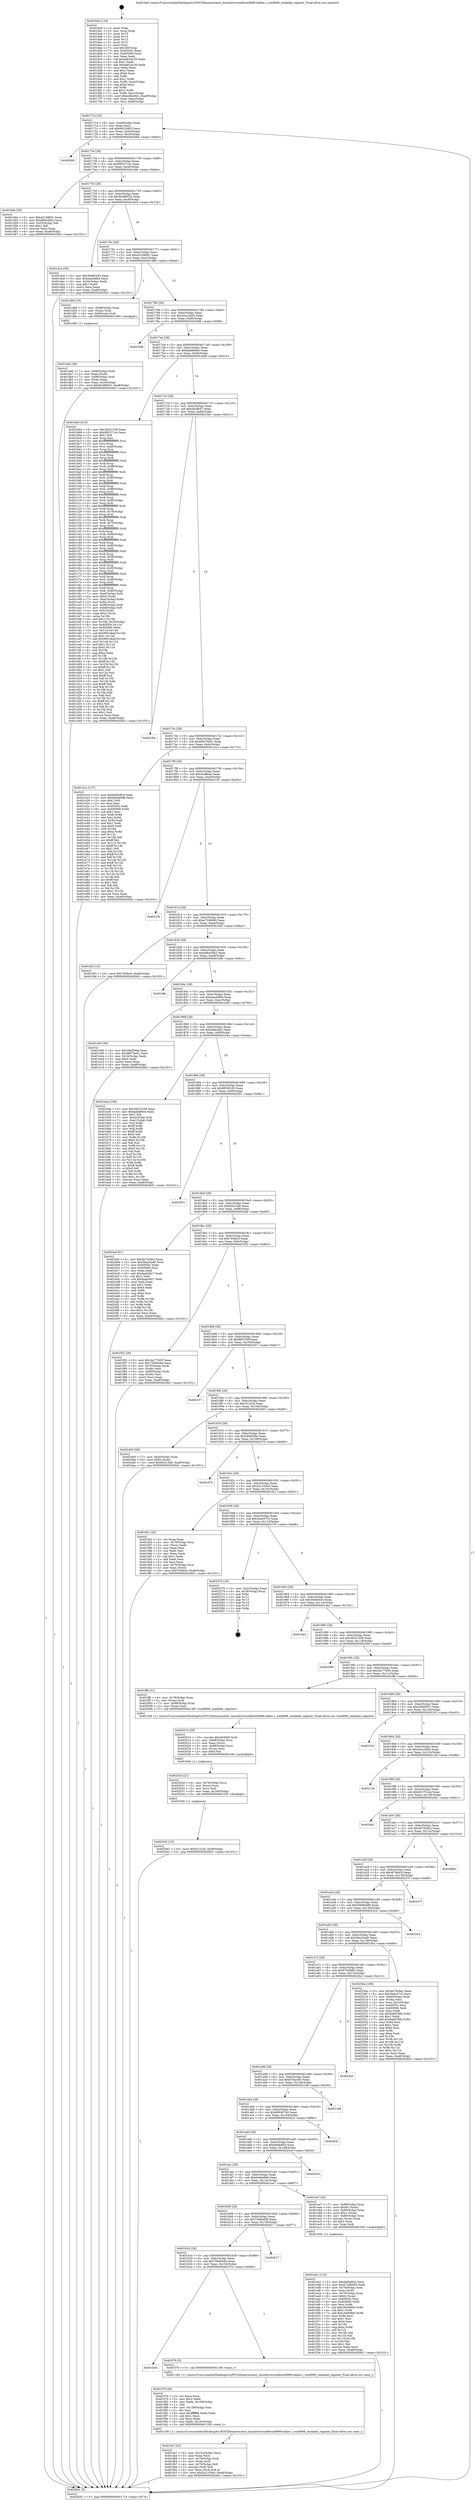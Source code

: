 digraph "0x4016a0" {
  label = "0x4016a0 (/mnt/c/Users/mathe/Desktop/tcc/POCII/binaries/extr_linuxdriversmfdwm8998-tables.c_wm8998_readable_register_Final-ollvm.out::main(0))"
  labelloc = "t"
  node[shape=record]

  Entry [label="",width=0.3,height=0.3,shape=circle,fillcolor=black,style=filled]
  "0x401714" [label="{
     0x401714 [32]\l
     | [instrs]\l
     &nbsp;&nbsp;0x401714 \<+6\>: mov -0xa8(%rbp),%eax\l
     &nbsp;&nbsp;0x40171a \<+2\>: mov %eax,%ecx\l
     &nbsp;&nbsp;0x40171c \<+6\>: sub $0x94516f02,%ecx\l
     &nbsp;&nbsp;0x401722 \<+6\>: mov %eax,-0xbc(%rbp)\l
     &nbsp;&nbsp;0x401728 \<+6\>: mov %ecx,-0xc0(%rbp)\l
     &nbsp;&nbsp;0x40172e \<+6\>: je 0000000000402666 \<main+0xfc6\>\l
  }"]
  "0x402666" [label="{
     0x402666\l
  }", style=dashed]
  "0x401734" [label="{
     0x401734 [28]\l
     | [instrs]\l
     &nbsp;&nbsp;0x401734 \<+5\>: jmp 0000000000401739 \<main+0x99\>\l
     &nbsp;&nbsp;0x401739 \<+6\>: mov -0xbc(%rbp),%eax\l
     &nbsp;&nbsp;0x40173f \<+5\>: sub $0x9953714c,%eax\l
     &nbsp;&nbsp;0x401744 \<+6\>: mov %eax,-0xc4(%rbp)\l
     &nbsp;&nbsp;0x40174a \<+6\>: je 0000000000401d4e \<main+0x6ae\>\l
  }"]
  Exit [label="",width=0.3,height=0.3,shape=circle,fillcolor=black,style=filled,peripheries=2]
  "0x401d4e" [label="{
     0x401d4e [30]\l
     | [instrs]\l
     &nbsp;&nbsp;0x401d4e \<+5\>: mov $0xa5149b91,%eax\l
     &nbsp;&nbsp;0x401d53 \<+5\>: mov $0xe8b43bb2,%ecx\l
     &nbsp;&nbsp;0x401d58 \<+3\>: mov -0x35(%rbp),%dl\l
     &nbsp;&nbsp;0x401d5b \<+3\>: test $0x1,%dl\l
     &nbsp;&nbsp;0x401d5e \<+3\>: cmovne %ecx,%eax\l
     &nbsp;&nbsp;0x401d61 \<+6\>: mov %eax,-0xa8(%rbp)\l
     &nbsp;&nbsp;0x401d67 \<+5\>: jmp 00000000004026d1 \<main+0x1031\>\l
  }"]
  "0x401750" [label="{
     0x401750 [28]\l
     | [instrs]\l
     &nbsp;&nbsp;0x401750 \<+5\>: jmp 0000000000401755 \<main+0xb5\>\l
     &nbsp;&nbsp;0x401755 \<+6\>: mov -0xbc(%rbp),%eax\l
     &nbsp;&nbsp;0x40175b \<+5\>: sub $0x9e388032,%eax\l
     &nbsp;&nbsp;0x401760 \<+6\>: mov %eax,-0xc8(%rbp)\l
     &nbsp;&nbsp;0x401766 \<+6\>: je 0000000000401dc4 \<main+0x724\>\l
  }"]
  "0x402042" [label="{
     0x402042 [15]\l
     | [instrs]\l
     &nbsp;&nbsp;0x402042 \<+10\>: movl $0xcf122cb,-0xa8(%rbp)\l
     &nbsp;&nbsp;0x40204c \<+5\>: jmp 00000000004026d1 \<main+0x1031\>\l
  }"]
  "0x401dc4" [label="{
     0x401dc4 [30]\l
     | [instrs]\l
     &nbsp;&nbsp;0x401dc4 \<+5\>: mov $0x30e60445,%eax\l
     &nbsp;&nbsp;0x401dc9 \<+5\>: mov $0xeaacb8b4,%ecx\l
     &nbsp;&nbsp;0x401dce \<+3\>: mov -0x34(%rbp),%edx\l
     &nbsp;&nbsp;0x401dd1 \<+3\>: cmp $0x1,%edx\l
     &nbsp;&nbsp;0x401dd4 \<+3\>: cmovl %ecx,%eax\l
     &nbsp;&nbsp;0x401dd7 \<+6\>: mov %eax,-0xa8(%rbp)\l
     &nbsp;&nbsp;0x401ddd \<+5\>: jmp 00000000004026d1 \<main+0x1031\>\l
  }"]
  "0x40176c" [label="{
     0x40176c [28]\l
     | [instrs]\l
     &nbsp;&nbsp;0x40176c \<+5\>: jmp 0000000000401771 \<main+0xd1\>\l
     &nbsp;&nbsp;0x401771 \<+6\>: mov -0xbc(%rbp),%eax\l
     &nbsp;&nbsp;0x401777 \<+5\>: sub $0xa5149b91,%eax\l
     &nbsp;&nbsp;0x40177c \<+6\>: mov %eax,-0xcc(%rbp)\l
     &nbsp;&nbsp;0x401782 \<+6\>: je 0000000000401d8d \<main+0x6ed\>\l
  }"]
  "0x40202d" [label="{
     0x40202d [21]\l
     | [instrs]\l
     &nbsp;&nbsp;0x40202d \<+4\>: mov -0x78(%rbp),%rcx\l
     &nbsp;&nbsp;0x402031 \<+3\>: mov (%rcx),%rcx\l
     &nbsp;&nbsp;0x402034 \<+3\>: mov %rcx,%rdi\l
     &nbsp;&nbsp;0x402037 \<+6\>: mov %eax,-0x160(%rbp)\l
     &nbsp;&nbsp;0x40203d \<+5\>: call 0000000000401030 \<free@plt\>\l
     | [calls]\l
     &nbsp;&nbsp;0x401030 \{1\} (unknown)\l
  }"]
  "0x401d8d" [label="{
     0x401d8d [19]\l
     | [instrs]\l
     &nbsp;&nbsp;0x401d8d \<+7\>: mov -0x98(%rbp),%rax\l
     &nbsp;&nbsp;0x401d94 \<+3\>: mov (%rax),%rax\l
     &nbsp;&nbsp;0x401d97 \<+4\>: mov 0x8(%rax),%rdi\l
     &nbsp;&nbsp;0x401d9b \<+5\>: call 0000000000401060 \<atoi@plt\>\l
     | [calls]\l
     &nbsp;&nbsp;0x401060 \{1\} (unknown)\l
  }"]
  "0x401788" [label="{
     0x401788 [28]\l
     | [instrs]\l
     &nbsp;&nbsp;0x401788 \<+5\>: jmp 000000000040178d \<main+0xed\>\l
     &nbsp;&nbsp;0x40178d \<+6\>: mov -0xbc(%rbp),%eax\l
     &nbsp;&nbsp;0x401793 \<+5\>: sub $0xa5a14a20,%eax\l
     &nbsp;&nbsp;0x401798 \<+6\>: mov %eax,-0xd0(%rbp)\l
     &nbsp;&nbsp;0x40179e \<+6\>: je 0000000000402098 \<main+0x9f8\>\l
  }"]
  "0x402010" [label="{
     0x402010 [29]\l
     | [instrs]\l
     &nbsp;&nbsp;0x402010 \<+10\>: movabs $0x4030d6,%rdi\l
     &nbsp;&nbsp;0x40201a \<+4\>: mov -0x68(%rbp),%rcx\l
     &nbsp;&nbsp;0x40201e \<+2\>: mov %eax,(%rcx)\l
     &nbsp;&nbsp;0x402020 \<+4\>: mov -0x68(%rbp),%rcx\l
     &nbsp;&nbsp;0x402024 \<+2\>: mov (%rcx),%esi\l
     &nbsp;&nbsp;0x402026 \<+2\>: mov $0x0,%al\l
     &nbsp;&nbsp;0x402028 \<+5\>: call 0000000000401040 \<printf@plt\>\l
     | [calls]\l
     &nbsp;&nbsp;0x401040 \{1\} (unknown)\l
  }"]
  "0x402098" [label="{
     0x402098\l
  }", style=dashed]
  "0x4017a4" [label="{
     0x4017a4 [28]\l
     | [instrs]\l
     &nbsp;&nbsp;0x4017a4 \<+5\>: jmp 00000000004017a9 \<main+0x109\>\l
     &nbsp;&nbsp;0x4017a9 \<+6\>: mov -0xbc(%rbp),%eax\l
     &nbsp;&nbsp;0x4017af \<+5\>: sub $0xba8d99c6,%eax\l
     &nbsp;&nbsp;0x4017b4 \<+6\>: mov %eax,-0xd4(%rbp)\l
     &nbsp;&nbsp;0x4017ba \<+6\>: je 0000000000401bb4 \<main+0x514\>\l
  }"]
  "0x401fa7" [label="{
     0x401fa7 [42]\l
     | [instrs]\l
     &nbsp;&nbsp;0x401fa7 \<+6\>: mov -0x15c(%rbp),%ecx\l
     &nbsp;&nbsp;0x401fad \<+3\>: imul %eax,%ecx\l
     &nbsp;&nbsp;0x401fb0 \<+4\>: mov -0x78(%rbp),%rdi\l
     &nbsp;&nbsp;0x401fb4 \<+3\>: mov (%rdi),%rdi\l
     &nbsp;&nbsp;0x401fb7 \<+4\>: mov -0x70(%rbp),%r8\l
     &nbsp;&nbsp;0x401fbb \<+3\>: movslq (%r8),%r8\l
     &nbsp;&nbsp;0x401fbe \<+4\>: mov %ecx,(%rdi,%r8,4)\l
     &nbsp;&nbsp;0x401fc2 \<+10\>: movl $0x2a1105e0,-0xa8(%rbp)\l
     &nbsp;&nbsp;0x401fcc \<+5\>: jmp 00000000004026d1 \<main+0x1031\>\l
  }"]
  "0x401bb4" [label="{
     0x401bb4 [410]\l
     | [instrs]\l
     &nbsp;&nbsp;0x401bb4 \<+5\>: mov $0x38c51538,%eax\l
     &nbsp;&nbsp;0x401bb9 \<+5\>: mov $0x9953714c,%ecx\l
     &nbsp;&nbsp;0x401bbe \<+2\>: mov $0x1,%dl\l
     &nbsp;&nbsp;0x401bc0 \<+3\>: mov %rsp,%rsi\l
     &nbsp;&nbsp;0x401bc3 \<+4\>: add $0xfffffffffffffff0,%rsi\l
     &nbsp;&nbsp;0x401bc7 \<+3\>: mov %rsi,%rsp\l
     &nbsp;&nbsp;0x401bca \<+7\>: mov %rsi,-0xa0(%rbp)\l
     &nbsp;&nbsp;0x401bd1 \<+3\>: mov %rsp,%rsi\l
     &nbsp;&nbsp;0x401bd4 \<+4\>: add $0xfffffffffffffff0,%rsi\l
     &nbsp;&nbsp;0x401bd8 \<+3\>: mov %rsi,%rsp\l
     &nbsp;&nbsp;0x401bdb \<+3\>: mov %rsp,%rdi\l
     &nbsp;&nbsp;0x401bde \<+4\>: add $0xfffffffffffffff0,%rdi\l
     &nbsp;&nbsp;0x401be2 \<+3\>: mov %rdi,%rsp\l
     &nbsp;&nbsp;0x401be5 \<+7\>: mov %rdi,-0x98(%rbp)\l
     &nbsp;&nbsp;0x401bec \<+3\>: mov %rsp,%rdi\l
     &nbsp;&nbsp;0x401bef \<+4\>: add $0xfffffffffffffff0,%rdi\l
     &nbsp;&nbsp;0x401bf3 \<+3\>: mov %rdi,%rsp\l
     &nbsp;&nbsp;0x401bf6 \<+7\>: mov %rdi,-0x90(%rbp)\l
     &nbsp;&nbsp;0x401bfd \<+3\>: mov %rsp,%rdi\l
     &nbsp;&nbsp;0x401c00 \<+4\>: add $0xfffffffffffffff0,%rdi\l
     &nbsp;&nbsp;0x401c04 \<+3\>: mov %rdi,%rsp\l
     &nbsp;&nbsp;0x401c07 \<+7\>: mov %rdi,-0x88(%rbp)\l
     &nbsp;&nbsp;0x401c0e \<+3\>: mov %rsp,%rdi\l
     &nbsp;&nbsp;0x401c11 \<+4\>: add $0xfffffffffffffff0,%rdi\l
     &nbsp;&nbsp;0x401c15 \<+3\>: mov %rdi,%rsp\l
     &nbsp;&nbsp;0x401c18 \<+4\>: mov %rdi,-0x80(%rbp)\l
     &nbsp;&nbsp;0x401c1c \<+3\>: mov %rsp,%rdi\l
     &nbsp;&nbsp;0x401c1f \<+4\>: add $0xfffffffffffffff0,%rdi\l
     &nbsp;&nbsp;0x401c23 \<+3\>: mov %rdi,%rsp\l
     &nbsp;&nbsp;0x401c26 \<+4\>: mov %rdi,-0x78(%rbp)\l
     &nbsp;&nbsp;0x401c2a \<+3\>: mov %rsp,%rdi\l
     &nbsp;&nbsp;0x401c2d \<+4\>: add $0xfffffffffffffff0,%rdi\l
     &nbsp;&nbsp;0x401c31 \<+3\>: mov %rdi,%rsp\l
     &nbsp;&nbsp;0x401c34 \<+4\>: mov %rdi,-0x70(%rbp)\l
     &nbsp;&nbsp;0x401c38 \<+3\>: mov %rsp,%rdi\l
     &nbsp;&nbsp;0x401c3b \<+4\>: add $0xfffffffffffffff0,%rdi\l
     &nbsp;&nbsp;0x401c3f \<+3\>: mov %rdi,%rsp\l
     &nbsp;&nbsp;0x401c42 \<+4\>: mov %rdi,-0x68(%rbp)\l
     &nbsp;&nbsp;0x401c46 \<+3\>: mov %rsp,%rdi\l
     &nbsp;&nbsp;0x401c49 \<+4\>: add $0xfffffffffffffff0,%rdi\l
     &nbsp;&nbsp;0x401c4d \<+3\>: mov %rdi,%rsp\l
     &nbsp;&nbsp;0x401c50 \<+4\>: mov %rdi,-0x60(%rbp)\l
     &nbsp;&nbsp;0x401c54 \<+3\>: mov %rsp,%rdi\l
     &nbsp;&nbsp;0x401c57 \<+4\>: add $0xfffffffffffffff0,%rdi\l
     &nbsp;&nbsp;0x401c5b \<+3\>: mov %rdi,%rsp\l
     &nbsp;&nbsp;0x401c5e \<+4\>: mov %rdi,-0x58(%rbp)\l
     &nbsp;&nbsp;0x401c62 \<+3\>: mov %rsp,%rdi\l
     &nbsp;&nbsp;0x401c65 \<+4\>: add $0xfffffffffffffff0,%rdi\l
     &nbsp;&nbsp;0x401c69 \<+3\>: mov %rdi,%rsp\l
     &nbsp;&nbsp;0x401c6c \<+4\>: mov %rdi,-0x50(%rbp)\l
     &nbsp;&nbsp;0x401c70 \<+3\>: mov %rsp,%rdi\l
     &nbsp;&nbsp;0x401c73 \<+4\>: add $0xfffffffffffffff0,%rdi\l
     &nbsp;&nbsp;0x401c77 \<+3\>: mov %rdi,%rsp\l
     &nbsp;&nbsp;0x401c7a \<+4\>: mov %rdi,-0x48(%rbp)\l
     &nbsp;&nbsp;0x401c7e \<+3\>: mov %rsp,%rdi\l
     &nbsp;&nbsp;0x401c81 \<+4\>: add $0xfffffffffffffff0,%rdi\l
     &nbsp;&nbsp;0x401c85 \<+3\>: mov %rdi,%rsp\l
     &nbsp;&nbsp;0x401c88 \<+4\>: mov %rdi,-0x40(%rbp)\l
     &nbsp;&nbsp;0x401c8c \<+7\>: mov -0xa0(%rbp),%rdi\l
     &nbsp;&nbsp;0x401c93 \<+6\>: movl $0x0,(%rdi)\l
     &nbsp;&nbsp;0x401c99 \<+7\>: mov -0xac(%rbp),%r8d\l
     &nbsp;&nbsp;0x401ca0 \<+3\>: mov %r8d,(%rsi)\l
     &nbsp;&nbsp;0x401ca3 \<+7\>: mov -0x98(%rbp),%rdi\l
     &nbsp;&nbsp;0x401caa \<+7\>: mov -0xb8(%rbp),%r9\l
     &nbsp;&nbsp;0x401cb1 \<+3\>: mov %r9,(%rdi)\l
     &nbsp;&nbsp;0x401cb4 \<+3\>: cmpl $0x2,(%rsi)\l
     &nbsp;&nbsp;0x401cb7 \<+4\>: setne %r10b\l
     &nbsp;&nbsp;0x401cbb \<+4\>: and $0x1,%r10b\l
     &nbsp;&nbsp;0x401cbf \<+4\>: mov %r10b,-0x35(%rbp)\l
     &nbsp;&nbsp;0x401cc3 \<+8\>: mov 0x40505c,%r11d\l
     &nbsp;&nbsp;0x401ccb \<+7\>: mov 0x405060,%ebx\l
     &nbsp;&nbsp;0x401cd2 \<+3\>: mov %r11d,%r14d\l
     &nbsp;&nbsp;0x401cd5 \<+7\>: sub $0x995cdbaf,%r14d\l
     &nbsp;&nbsp;0x401cdc \<+4\>: sub $0x1,%r14d\l
     &nbsp;&nbsp;0x401ce0 \<+7\>: add $0x995cdbaf,%r14d\l
     &nbsp;&nbsp;0x401ce7 \<+4\>: imul %r14d,%r11d\l
     &nbsp;&nbsp;0x401ceb \<+4\>: and $0x1,%r11d\l
     &nbsp;&nbsp;0x401cef \<+4\>: cmp $0x0,%r11d\l
     &nbsp;&nbsp;0x401cf3 \<+4\>: sete %r10b\l
     &nbsp;&nbsp;0x401cf7 \<+3\>: cmp $0xa,%ebx\l
     &nbsp;&nbsp;0x401cfa \<+4\>: setl %r15b\l
     &nbsp;&nbsp;0x401cfe \<+3\>: mov %r10b,%r12b\l
     &nbsp;&nbsp;0x401d01 \<+4\>: xor $0xff,%r12b\l
     &nbsp;&nbsp;0x401d05 \<+3\>: mov %r15b,%r13b\l
     &nbsp;&nbsp;0x401d08 \<+4\>: xor $0xff,%r13b\l
     &nbsp;&nbsp;0x401d0c \<+3\>: xor $0x1,%dl\l
     &nbsp;&nbsp;0x401d0f \<+3\>: mov %r12b,%sil\l
     &nbsp;&nbsp;0x401d12 \<+4\>: and $0xff,%sil\l
     &nbsp;&nbsp;0x401d16 \<+3\>: and %dl,%r10b\l
     &nbsp;&nbsp;0x401d19 \<+3\>: mov %r13b,%dil\l
     &nbsp;&nbsp;0x401d1c \<+4\>: and $0xff,%dil\l
     &nbsp;&nbsp;0x401d20 \<+3\>: and %dl,%r15b\l
     &nbsp;&nbsp;0x401d23 \<+3\>: or %r10b,%sil\l
     &nbsp;&nbsp;0x401d26 \<+3\>: or %r15b,%dil\l
     &nbsp;&nbsp;0x401d29 \<+3\>: xor %dil,%sil\l
     &nbsp;&nbsp;0x401d2c \<+3\>: or %r13b,%r12b\l
     &nbsp;&nbsp;0x401d2f \<+4\>: xor $0xff,%r12b\l
     &nbsp;&nbsp;0x401d33 \<+3\>: or $0x1,%dl\l
     &nbsp;&nbsp;0x401d36 \<+3\>: and %dl,%r12b\l
     &nbsp;&nbsp;0x401d39 \<+3\>: or %r12b,%sil\l
     &nbsp;&nbsp;0x401d3c \<+4\>: test $0x1,%sil\l
     &nbsp;&nbsp;0x401d40 \<+3\>: cmovne %ecx,%eax\l
     &nbsp;&nbsp;0x401d43 \<+6\>: mov %eax,-0xa8(%rbp)\l
     &nbsp;&nbsp;0x401d49 \<+5\>: jmp 00000000004026d1 \<main+0x1031\>\l
  }"]
  "0x4017c0" [label="{
     0x4017c0 [28]\l
     | [instrs]\l
     &nbsp;&nbsp;0x4017c0 \<+5\>: jmp 00000000004017c5 \<main+0x125\>\l
     &nbsp;&nbsp;0x4017c5 \<+6\>: mov -0xbc(%rbp),%eax\l
     &nbsp;&nbsp;0x4017cb \<+5\>: sub $0xcfa3fb47,%eax\l
     &nbsp;&nbsp;0x4017d0 \<+6\>: mov %eax,-0xd8(%rbp)\l
     &nbsp;&nbsp;0x4017d6 \<+6\>: je 00000000004023bc \<main+0xd1c\>\l
  }"]
  "0x401f7b" [label="{
     0x401f7b [44]\l
     | [instrs]\l
     &nbsp;&nbsp;0x401f7b \<+2\>: xor %ecx,%ecx\l
     &nbsp;&nbsp;0x401f7d \<+5\>: mov $0x2,%edx\l
     &nbsp;&nbsp;0x401f82 \<+6\>: mov %edx,-0x158(%rbp)\l
     &nbsp;&nbsp;0x401f88 \<+1\>: cltd\l
     &nbsp;&nbsp;0x401f89 \<+6\>: mov -0x158(%rbp),%esi\l
     &nbsp;&nbsp;0x401f8f \<+2\>: idiv %esi\l
     &nbsp;&nbsp;0x401f91 \<+6\>: imul $0xfffffffe,%edx,%edx\l
     &nbsp;&nbsp;0x401f97 \<+3\>: sub $0x1,%ecx\l
     &nbsp;&nbsp;0x401f9a \<+2\>: sub %ecx,%edx\l
     &nbsp;&nbsp;0x401f9c \<+6\>: mov %edx,-0x15c(%rbp)\l
     &nbsp;&nbsp;0x401fa2 \<+5\>: call 0000000000401160 \<next_i\>\l
     | [calls]\l
     &nbsp;&nbsp;0x401160 \{1\} (/mnt/c/Users/mathe/Desktop/tcc/POCII/binaries/extr_linuxdriversmfdwm8998-tables.c_wm8998_readable_register_Final-ollvm.out::next_i)\l
  }"]
  "0x4023bc" [label="{
     0x4023bc\l
  }", style=dashed]
  "0x4017dc" [label="{
     0x4017dc [28]\l
     | [instrs]\l
     &nbsp;&nbsp;0x4017dc \<+5\>: jmp 00000000004017e1 \<main+0x141\>\l
     &nbsp;&nbsp;0x4017e1 \<+6\>: mov -0xbc(%rbp),%eax\l
     &nbsp;&nbsp;0x4017e7 \<+5\>: sub $0xd857be01,%eax\l
     &nbsp;&nbsp;0x4017ec \<+6\>: mov %eax,-0xdc(%rbp)\l
     &nbsp;&nbsp;0x4017f2 \<+6\>: je 0000000000401e1e \<main+0x77e\>\l
  }"]
  "0x401b40" [label="{
     0x401b40\l
  }", style=dashed]
  "0x401e1e" [label="{
     0x401e1e [137]\l
     | [instrs]\l
     &nbsp;&nbsp;0x401e1e \<+5\>: mov $0x6a0bdfcd,%eax\l
     &nbsp;&nbsp;0x401e23 \<+5\>: mov $0x6e4be9db,%ecx\l
     &nbsp;&nbsp;0x401e28 \<+2\>: mov $0x1,%dl\l
     &nbsp;&nbsp;0x401e2a \<+2\>: xor %esi,%esi\l
     &nbsp;&nbsp;0x401e2c \<+7\>: mov 0x40505c,%edi\l
     &nbsp;&nbsp;0x401e33 \<+8\>: mov 0x405060,%r8d\l
     &nbsp;&nbsp;0x401e3b \<+3\>: sub $0x1,%esi\l
     &nbsp;&nbsp;0x401e3e \<+3\>: mov %edi,%r9d\l
     &nbsp;&nbsp;0x401e41 \<+3\>: add %esi,%r9d\l
     &nbsp;&nbsp;0x401e44 \<+4\>: imul %r9d,%edi\l
     &nbsp;&nbsp;0x401e48 \<+3\>: and $0x1,%edi\l
     &nbsp;&nbsp;0x401e4b \<+3\>: cmp $0x0,%edi\l
     &nbsp;&nbsp;0x401e4e \<+4\>: sete %r10b\l
     &nbsp;&nbsp;0x401e52 \<+4\>: cmp $0xa,%r8d\l
     &nbsp;&nbsp;0x401e56 \<+4\>: setl %r11b\l
     &nbsp;&nbsp;0x401e5a \<+3\>: mov %r10b,%bl\l
     &nbsp;&nbsp;0x401e5d \<+3\>: xor $0xff,%bl\l
     &nbsp;&nbsp;0x401e60 \<+3\>: mov %r11b,%r14b\l
     &nbsp;&nbsp;0x401e63 \<+4\>: xor $0xff,%r14b\l
     &nbsp;&nbsp;0x401e67 \<+3\>: xor $0x1,%dl\l
     &nbsp;&nbsp;0x401e6a \<+3\>: mov %bl,%r15b\l
     &nbsp;&nbsp;0x401e6d \<+4\>: and $0xff,%r15b\l
     &nbsp;&nbsp;0x401e71 \<+3\>: and %dl,%r10b\l
     &nbsp;&nbsp;0x401e74 \<+3\>: mov %r14b,%r12b\l
     &nbsp;&nbsp;0x401e77 \<+4\>: and $0xff,%r12b\l
     &nbsp;&nbsp;0x401e7b \<+3\>: and %dl,%r11b\l
     &nbsp;&nbsp;0x401e7e \<+3\>: or %r10b,%r15b\l
     &nbsp;&nbsp;0x401e81 \<+3\>: or %r11b,%r12b\l
     &nbsp;&nbsp;0x401e84 \<+3\>: xor %r12b,%r15b\l
     &nbsp;&nbsp;0x401e87 \<+3\>: or %r14b,%bl\l
     &nbsp;&nbsp;0x401e8a \<+3\>: xor $0xff,%bl\l
     &nbsp;&nbsp;0x401e8d \<+3\>: or $0x1,%dl\l
     &nbsp;&nbsp;0x401e90 \<+2\>: and %dl,%bl\l
     &nbsp;&nbsp;0x401e92 \<+3\>: or %bl,%r15b\l
     &nbsp;&nbsp;0x401e95 \<+4\>: test $0x1,%r15b\l
     &nbsp;&nbsp;0x401e99 \<+3\>: cmovne %ecx,%eax\l
     &nbsp;&nbsp;0x401e9c \<+6\>: mov %eax,-0xa8(%rbp)\l
     &nbsp;&nbsp;0x401ea2 \<+5\>: jmp 00000000004026d1 \<main+0x1031\>\l
  }"]
  "0x4017f8" [label="{
     0x4017f8 [28]\l
     | [instrs]\l
     &nbsp;&nbsp;0x4017f8 \<+5\>: jmp 00000000004017fd \<main+0x15d\>\l
     &nbsp;&nbsp;0x4017fd \<+6\>: mov -0xbc(%rbp),%eax\l
     &nbsp;&nbsp;0x401803 \<+5\>: sub $0xde4ffaee,%eax\l
     &nbsp;&nbsp;0x401808 \<+6\>: mov %eax,-0xe0(%rbp)\l
     &nbsp;&nbsp;0x40180e \<+6\>: je 00000000004021f4 \<main+0xb54\>\l
  }"]
  "0x401f76" [label="{
     0x401f76 [5]\l
     | [instrs]\l
     &nbsp;&nbsp;0x401f76 \<+5\>: call 0000000000401160 \<next_i\>\l
     | [calls]\l
     &nbsp;&nbsp;0x401160 \{1\} (/mnt/c/Users/mathe/Desktop/tcc/POCII/binaries/extr_linuxdriversmfdwm8998-tables.c_wm8998_readable_register_Final-ollvm.out::next_i)\l
  }"]
  "0x4021f4" [label="{
     0x4021f4\l
  }", style=dashed]
  "0x401814" [label="{
     0x401814 [28]\l
     | [instrs]\l
     &nbsp;&nbsp;0x401814 \<+5\>: jmp 0000000000401819 \<main+0x179\>\l
     &nbsp;&nbsp;0x401819 \<+6\>: mov -0xbc(%rbp),%eax\l
     &nbsp;&nbsp;0x40181f \<+5\>: sub $0xe72db0d0,%eax\l
     &nbsp;&nbsp;0x401824 \<+6\>: mov %eax,-0xe4(%rbp)\l
     &nbsp;&nbsp;0x40182a \<+6\>: je 0000000000401f43 \<main+0x8a3\>\l
  }"]
  "0x401b24" [label="{
     0x401b24 [28]\l
     | [instrs]\l
     &nbsp;&nbsp;0x401b24 \<+5\>: jmp 0000000000401b29 \<main+0x489\>\l
     &nbsp;&nbsp;0x401b29 \<+6\>: mov -0xbc(%rbp),%eax\l
     &nbsp;&nbsp;0x401b2f \<+5\>: sub $0x756d5b9a,%eax\l
     &nbsp;&nbsp;0x401b34 \<+6\>: mov %eax,-0x154(%rbp)\l
     &nbsp;&nbsp;0x401b3a \<+6\>: je 0000000000401f76 \<main+0x8d6\>\l
  }"]
  "0x401f43" [label="{
     0x401f43 [15]\l
     | [instrs]\l
     &nbsp;&nbsp;0x401f43 \<+10\>: movl $0x765fec0,-0xa8(%rbp)\l
     &nbsp;&nbsp;0x401f4d \<+5\>: jmp 00000000004026d1 \<main+0x1031\>\l
  }"]
  "0x401830" [label="{
     0x401830 [28]\l
     | [instrs]\l
     &nbsp;&nbsp;0x401830 \<+5\>: jmp 0000000000401835 \<main+0x195\>\l
     &nbsp;&nbsp;0x401835 \<+6\>: mov -0xbc(%rbp),%eax\l
     &nbsp;&nbsp;0x40183b \<+5\>: sub $0xe8b43bb2,%eax\l
     &nbsp;&nbsp;0x401840 \<+6\>: mov %eax,-0xe8(%rbp)\l
     &nbsp;&nbsp;0x401846 \<+6\>: je 0000000000401d6c \<main+0x6cc\>\l
  }"]
  "0x402617" [label="{
     0x402617\l
  }", style=dashed]
  "0x401d6c" [label="{
     0x401d6c\l
  }", style=dashed]
  "0x40184c" [label="{
     0x40184c [28]\l
     | [instrs]\l
     &nbsp;&nbsp;0x40184c \<+5\>: jmp 0000000000401851 \<main+0x1b1\>\l
     &nbsp;&nbsp;0x401851 \<+6\>: mov -0xbc(%rbp),%eax\l
     &nbsp;&nbsp;0x401857 \<+5\>: sub $0xeaacb8b4,%eax\l
     &nbsp;&nbsp;0x40185c \<+6\>: mov %eax,-0xec(%rbp)\l
     &nbsp;&nbsp;0x401862 \<+6\>: je 0000000000401e00 \<main+0x760\>\l
  }"]
  "0x401ed1" [label="{
     0x401ed1 [114]\l
     | [instrs]\l
     &nbsp;&nbsp;0x401ed1 \<+5\>: mov $0x6a0bdfcd,%ecx\l
     &nbsp;&nbsp;0x401ed6 \<+5\>: mov $0xe72db0d0,%edx\l
     &nbsp;&nbsp;0x401edb \<+4\>: mov -0x78(%rbp),%rdi\l
     &nbsp;&nbsp;0x401edf \<+3\>: mov %rax,(%rdi)\l
     &nbsp;&nbsp;0x401ee2 \<+4\>: mov -0x70(%rbp),%rax\l
     &nbsp;&nbsp;0x401ee6 \<+6\>: movl $0x0,(%rax)\l
     &nbsp;&nbsp;0x401eec \<+7\>: mov 0x40505c,%esi\l
     &nbsp;&nbsp;0x401ef3 \<+8\>: mov 0x405060,%r8d\l
     &nbsp;&nbsp;0x401efb \<+3\>: mov %esi,%r9d\l
     &nbsp;&nbsp;0x401efe \<+7\>: sub $0xc5e008e0,%r9d\l
     &nbsp;&nbsp;0x401f05 \<+4\>: sub $0x1,%r9d\l
     &nbsp;&nbsp;0x401f09 \<+7\>: add $0xc5e008e0,%r9d\l
     &nbsp;&nbsp;0x401f10 \<+4\>: imul %r9d,%esi\l
     &nbsp;&nbsp;0x401f14 \<+3\>: and $0x1,%esi\l
     &nbsp;&nbsp;0x401f17 \<+3\>: cmp $0x0,%esi\l
     &nbsp;&nbsp;0x401f1a \<+4\>: sete %r10b\l
     &nbsp;&nbsp;0x401f1e \<+4\>: cmp $0xa,%r8d\l
     &nbsp;&nbsp;0x401f22 \<+4\>: setl %r11b\l
     &nbsp;&nbsp;0x401f26 \<+3\>: mov %r10b,%bl\l
     &nbsp;&nbsp;0x401f29 \<+3\>: and %r11b,%bl\l
     &nbsp;&nbsp;0x401f2c \<+3\>: xor %r11b,%r10b\l
     &nbsp;&nbsp;0x401f2f \<+3\>: or %r10b,%bl\l
     &nbsp;&nbsp;0x401f32 \<+3\>: test $0x1,%bl\l
     &nbsp;&nbsp;0x401f35 \<+3\>: cmovne %edx,%ecx\l
     &nbsp;&nbsp;0x401f38 \<+6\>: mov %ecx,-0xa8(%rbp)\l
     &nbsp;&nbsp;0x401f3e \<+5\>: jmp 00000000004026d1 \<main+0x1031\>\l
  }"]
  "0x401e00" [label="{
     0x401e00 [30]\l
     | [instrs]\l
     &nbsp;&nbsp;0x401e00 \<+5\>: mov $0x28ef29da,%eax\l
     &nbsp;&nbsp;0x401e05 \<+5\>: mov $0xd857be01,%ecx\l
     &nbsp;&nbsp;0x401e0a \<+3\>: mov -0x34(%rbp),%edx\l
     &nbsp;&nbsp;0x401e0d \<+3\>: cmp $0x0,%edx\l
     &nbsp;&nbsp;0x401e10 \<+3\>: cmove %ecx,%eax\l
     &nbsp;&nbsp;0x401e13 \<+6\>: mov %eax,-0xa8(%rbp)\l
     &nbsp;&nbsp;0x401e19 \<+5\>: jmp 00000000004026d1 \<main+0x1031\>\l
  }"]
  "0x401868" [label="{
     0x401868 [28]\l
     | [instrs]\l
     &nbsp;&nbsp;0x401868 \<+5\>: jmp 000000000040186d \<main+0x1cd\>\l
     &nbsp;&nbsp;0x40186d \<+6\>: mov -0xbc(%rbp),%eax\l
     &nbsp;&nbsp;0x401873 \<+5\>: sub $0xedfec9e2,%eax\l
     &nbsp;&nbsp;0x401878 \<+6\>: mov %eax,-0xf0(%rbp)\l
     &nbsp;&nbsp;0x40187e \<+6\>: je 0000000000401b4a \<main+0x4aa\>\l
  }"]
  "0x401b08" [label="{
     0x401b08 [28]\l
     | [instrs]\l
     &nbsp;&nbsp;0x401b08 \<+5\>: jmp 0000000000401b0d \<main+0x46d\>\l
     &nbsp;&nbsp;0x401b0d \<+6\>: mov -0xbc(%rbp),%eax\l
     &nbsp;&nbsp;0x401b13 \<+5\>: sub $0x73b6ed38,%eax\l
     &nbsp;&nbsp;0x401b18 \<+6\>: mov %eax,-0x150(%rbp)\l
     &nbsp;&nbsp;0x401b1e \<+6\>: je 0000000000402617 \<main+0xf77\>\l
  }"]
  "0x401b4a" [label="{
     0x401b4a [106]\l
     | [instrs]\l
     &nbsp;&nbsp;0x401b4a \<+5\>: mov $0x38c51538,%eax\l
     &nbsp;&nbsp;0x401b4f \<+5\>: mov $0xba8d99c6,%ecx\l
     &nbsp;&nbsp;0x401b54 \<+2\>: mov $0x1,%dl\l
     &nbsp;&nbsp;0x401b56 \<+7\>: mov -0xa2(%rbp),%sil\l
     &nbsp;&nbsp;0x401b5d \<+7\>: mov -0xa1(%rbp),%dil\l
     &nbsp;&nbsp;0x401b64 \<+3\>: mov %sil,%r8b\l
     &nbsp;&nbsp;0x401b67 \<+4\>: xor $0xff,%r8b\l
     &nbsp;&nbsp;0x401b6b \<+3\>: mov %dil,%r9b\l
     &nbsp;&nbsp;0x401b6e \<+4\>: xor $0xff,%r9b\l
     &nbsp;&nbsp;0x401b72 \<+3\>: xor $0x0,%dl\l
     &nbsp;&nbsp;0x401b75 \<+3\>: mov %r8b,%r10b\l
     &nbsp;&nbsp;0x401b78 \<+4\>: and $0x0,%r10b\l
     &nbsp;&nbsp;0x401b7c \<+3\>: and %dl,%sil\l
     &nbsp;&nbsp;0x401b7f \<+3\>: mov %r9b,%r11b\l
     &nbsp;&nbsp;0x401b82 \<+4\>: and $0x0,%r11b\l
     &nbsp;&nbsp;0x401b86 \<+3\>: and %dl,%dil\l
     &nbsp;&nbsp;0x401b89 \<+3\>: or %sil,%r10b\l
     &nbsp;&nbsp;0x401b8c \<+3\>: or %dil,%r11b\l
     &nbsp;&nbsp;0x401b8f \<+3\>: xor %r11b,%r10b\l
     &nbsp;&nbsp;0x401b92 \<+3\>: or %r9b,%r8b\l
     &nbsp;&nbsp;0x401b95 \<+4\>: xor $0xff,%r8b\l
     &nbsp;&nbsp;0x401b99 \<+3\>: or $0x0,%dl\l
     &nbsp;&nbsp;0x401b9c \<+3\>: and %dl,%r8b\l
     &nbsp;&nbsp;0x401b9f \<+3\>: or %r8b,%r10b\l
     &nbsp;&nbsp;0x401ba2 \<+4\>: test $0x1,%r10b\l
     &nbsp;&nbsp;0x401ba6 \<+3\>: cmovne %ecx,%eax\l
     &nbsp;&nbsp;0x401ba9 \<+6\>: mov %eax,-0xa8(%rbp)\l
     &nbsp;&nbsp;0x401baf \<+5\>: jmp 00000000004026d1 \<main+0x1031\>\l
  }"]
  "0x401884" [label="{
     0x401884 [28]\l
     | [instrs]\l
     &nbsp;&nbsp;0x401884 \<+5\>: jmp 0000000000401889 \<main+0x1e9\>\l
     &nbsp;&nbsp;0x401889 \<+6\>: mov -0xbc(%rbp),%eax\l
     &nbsp;&nbsp;0x40188f \<+5\>: sub $0xfd538182,%eax\l
     &nbsp;&nbsp;0x401894 \<+6\>: mov %eax,-0xf4(%rbp)\l
     &nbsp;&nbsp;0x40189a \<+6\>: je 0000000000402051 \<main+0x9b1\>\l
  }"]
  "0x4026d1" [label="{
     0x4026d1 [5]\l
     | [instrs]\l
     &nbsp;&nbsp;0x4026d1 \<+5\>: jmp 0000000000401714 \<main+0x74\>\l
  }"]
  "0x4016a0" [label="{
     0x4016a0 [116]\l
     | [instrs]\l
     &nbsp;&nbsp;0x4016a0 \<+1\>: push %rbp\l
     &nbsp;&nbsp;0x4016a1 \<+3\>: mov %rsp,%rbp\l
     &nbsp;&nbsp;0x4016a4 \<+2\>: push %r15\l
     &nbsp;&nbsp;0x4016a6 \<+2\>: push %r14\l
     &nbsp;&nbsp;0x4016a8 \<+2\>: push %r13\l
     &nbsp;&nbsp;0x4016aa \<+2\>: push %r12\l
     &nbsp;&nbsp;0x4016ac \<+1\>: push %rbx\l
     &nbsp;&nbsp;0x4016ad \<+7\>: sub $0x168,%rsp\l
     &nbsp;&nbsp;0x4016b4 \<+7\>: mov 0x40505c,%eax\l
     &nbsp;&nbsp;0x4016bb \<+7\>: mov 0x405060,%ecx\l
     &nbsp;&nbsp;0x4016c2 \<+2\>: mov %eax,%edx\l
     &nbsp;&nbsp;0x4016c4 \<+6\>: sub $0xab61bc26,%edx\l
     &nbsp;&nbsp;0x4016ca \<+3\>: sub $0x1,%edx\l
     &nbsp;&nbsp;0x4016cd \<+6\>: add $0xab61bc26,%edx\l
     &nbsp;&nbsp;0x4016d3 \<+3\>: imul %edx,%eax\l
     &nbsp;&nbsp;0x4016d6 \<+3\>: and $0x1,%eax\l
     &nbsp;&nbsp;0x4016d9 \<+3\>: cmp $0x0,%eax\l
     &nbsp;&nbsp;0x4016dc \<+4\>: sete %r8b\l
     &nbsp;&nbsp;0x4016e0 \<+4\>: and $0x1,%r8b\l
     &nbsp;&nbsp;0x4016e4 \<+7\>: mov %r8b,-0xa2(%rbp)\l
     &nbsp;&nbsp;0x4016eb \<+3\>: cmp $0xa,%ecx\l
     &nbsp;&nbsp;0x4016ee \<+4\>: setl %r8b\l
     &nbsp;&nbsp;0x4016f2 \<+4\>: and $0x1,%r8b\l
     &nbsp;&nbsp;0x4016f6 \<+7\>: mov %r8b,-0xa1(%rbp)\l
     &nbsp;&nbsp;0x4016fd \<+10\>: movl $0xedfec9e2,-0xa8(%rbp)\l
     &nbsp;&nbsp;0x401707 \<+6\>: mov %edi,-0xac(%rbp)\l
     &nbsp;&nbsp;0x40170d \<+7\>: mov %rsi,-0xb8(%rbp)\l
  }"]
  "0x401ea7" [label="{
     0x401ea7 [42]\l
     | [instrs]\l
     &nbsp;&nbsp;0x401ea7 \<+7\>: mov -0x88(%rbp),%rax\l
     &nbsp;&nbsp;0x401eae \<+6\>: movl $0x64,(%rax)\l
     &nbsp;&nbsp;0x401eb4 \<+4\>: mov -0x80(%rbp),%rax\l
     &nbsp;&nbsp;0x401eb8 \<+6\>: movl $0x1,(%rax)\l
     &nbsp;&nbsp;0x401ebe \<+4\>: mov -0x80(%rbp),%rax\l
     &nbsp;&nbsp;0x401ec2 \<+3\>: movslq (%rax),%rax\l
     &nbsp;&nbsp;0x401ec5 \<+4\>: shl $0x2,%rax\l
     &nbsp;&nbsp;0x401ec9 \<+3\>: mov %rax,%rdi\l
     &nbsp;&nbsp;0x401ecc \<+5\>: call 0000000000401050 \<malloc@plt\>\l
     | [calls]\l
     &nbsp;&nbsp;0x401050 \{1\} (unknown)\l
  }"]
  "0x401da0" [label="{
     0x401da0 [36]\l
     | [instrs]\l
     &nbsp;&nbsp;0x401da0 \<+7\>: mov -0x90(%rbp),%rdi\l
     &nbsp;&nbsp;0x401da7 \<+2\>: mov %eax,(%rdi)\l
     &nbsp;&nbsp;0x401da9 \<+7\>: mov -0x90(%rbp),%rdi\l
     &nbsp;&nbsp;0x401db0 \<+2\>: mov (%rdi),%eax\l
     &nbsp;&nbsp;0x401db2 \<+3\>: mov %eax,-0x34(%rbp)\l
     &nbsp;&nbsp;0x401db5 \<+10\>: movl $0x9e388032,-0xa8(%rbp)\l
     &nbsp;&nbsp;0x401dbf \<+5\>: jmp 00000000004026d1 \<main+0x1031\>\l
  }"]
  "0x401aec" [label="{
     0x401aec [28]\l
     | [instrs]\l
     &nbsp;&nbsp;0x401aec \<+5\>: jmp 0000000000401af1 \<main+0x451\>\l
     &nbsp;&nbsp;0x401af1 \<+6\>: mov -0xbc(%rbp),%eax\l
     &nbsp;&nbsp;0x401af7 \<+5\>: sub $0x6e4be9db,%eax\l
     &nbsp;&nbsp;0x401afc \<+6\>: mov %eax,-0x14c(%rbp)\l
     &nbsp;&nbsp;0x401b02 \<+6\>: je 0000000000401ea7 \<main+0x807\>\l
  }"]
  "0x402051" [label="{
     0x402051\l
  }", style=dashed]
  "0x4018a0" [label="{
     0x4018a0 [28]\l
     | [instrs]\l
     &nbsp;&nbsp;0x4018a0 \<+5\>: jmp 00000000004018a5 \<main+0x205\>\l
     &nbsp;&nbsp;0x4018a5 \<+6\>: mov -0xbc(%rbp),%eax\l
     &nbsp;&nbsp;0x4018ab \<+5\>: sub $0x62415a8,%eax\l
     &nbsp;&nbsp;0x4018b0 \<+6\>: mov %eax,-0xf8(%rbp)\l
     &nbsp;&nbsp;0x4018b6 \<+6\>: je 00000000004024af \<main+0xe0f\>\l
  }"]
  "0x4025cd" [label="{
     0x4025cd\l
  }", style=dashed]
  "0x4024af" [label="{
     0x4024af [91]\l
     | [instrs]\l
     &nbsp;&nbsp;0x4024af \<+5\>: mov $0x4b70c9e2,%eax\l
     &nbsp;&nbsp;0x4024b4 \<+5\>: mov $0x58a23ad6,%ecx\l
     &nbsp;&nbsp;0x4024b9 \<+7\>: mov 0x40505c,%edx\l
     &nbsp;&nbsp;0x4024c0 \<+7\>: mov 0x405060,%esi\l
     &nbsp;&nbsp;0x4024c7 \<+2\>: mov %edx,%edi\l
     &nbsp;&nbsp;0x4024c9 \<+6\>: add $0x9aab36c7,%edi\l
     &nbsp;&nbsp;0x4024cf \<+3\>: sub $0x1,%edi\l
     &nbsp;&nbsp;0x4024d2 \<+6\>: sub $0x9aab36c7,%edi\l
     &nbsp;&nbsp;0x4024d8 \<+3\>: imul %edi,%edx\l
     &nbsp;&nbsp;0x4024db \<+3\>: and $0x1,%edx\l
     &nbsp;&nbsp;0x4024de \<+3\>: cmp $0x0,%edx\l
     &nbsp;&nbsp;0x4024e1 \<+4\>: sete %r8b\l
     &nbsp;&nbsp;0x4024e5 \<+3\>: cmp $0xa,%esi\l
     &nbsp;&nbsp;0x4024e8 \<+4\>: setl %r9b\l
     &nbsp;&nbsp;0x4024ec \<+3\>: mov %r8b,%r10b\l
     &nbsp;&nbsp;0x4024ef \<+3\>: and %r9b,%r10b\l
     &nbsp;&nbsp;0x4024f2 \<+3\>: xor %r9b,%r8b\l
     &nbsp;&nbsp;0x4024f5 \<+3\>: or %r8b,%r10b\l
     &nbsp;&nbsp;0x4024f8 \<+4\>: test $0x1,%r10b\l
     &nbsp;&nbsp;0x4024fc \<+3\>: cmovne %ecx,%eax\l
     &nbsp;&nbsp;0x4024ff \<+6\>: mov %eax,-0xa8(%rbp)\l
     &nbsp;&nbsp;0x402505 \<+5\>: jmp 00000000004026d1 \<main+0x1031\>\l
  }"]
  "0x4018bc" [label="{
     0x4018bc [28]\l
     | [instrs]\l
     &nbsp;&nbsp;0x4018bc \<+5\>: jmp 00000000004018c1 \<main+0x221\>\l
     &nbsp;&nbsp;0x4018c1 \<+6\>: mov -0xbc(%rbp),%eax\l
     &nbsp;&nbsp;0x4018c7 \<+5\>: sub $0x765fec0,%eax\l
     &nbsp;&nbsp;0x4018cc \<+6\>: mov %eax,-0xfc(%rbp)\l
     &nbsp;&nbsp;0x4018d2 \<+6\>: je 0000000000401f52 \<main+0x8b2\>\l
  }"]
  "0x401ad0" [label="{
     0x401ad0 [28]\l
     | [instrs]\l
     &nbsp;&nbsp;0x401ad0 \<+5\>: jmp 0000000000401ad5 \<main+0x435\>\l
     &nbsp;&nbsp;0x401ad5 \<+6\>: mov -0xbc(%rbp),%eax\l
     &nbsp;&nbsp;0x401adb \<+5\>: sub $0x6a0bdfcd,%eax\l
     &nbsp;&nbsp;0x401ae0 \<+6\>: mov %eax,-0x148(%rbp)\l
     &nbsp;&nbsp;0x401ae6 \<+6\>: je 00000000004025cd \<main+0xf2d\>\l
  }"]
  "0x401f52" [label="{
     0x401f52 [36]\l
     | [instrs]\l
     &nbsp;&nbsp;0x401f52 \<+5\>: mov $0x3a277b05,%eax\l
     &nbsp;&nbsp;0x401f57 \<+5\>: mov $0x756d5b9a,%ecx\l
     &nbsp;&nbsp;0x401f5c \<+4\>: mov -0x70(%rbp),%rdx\l
     &nbsp;&nbsp;0x401f60 \<+2\>: mov (%rdx),%esi\l
     &nbsp;&nbsp;0x401f62 \<+4\>: mov -0x80(%rbp),%rdx\l
     &nbsp;&nbsp;0x401f66 \<+2\>: cmp (%rdx),%esi\l
     &nbsp;&nbsp;0x401f68 \<+3\>: cmovl %ecx,%eax\l
     &nbsp;&nbsp;0x401f6b \<+6\>: mov %eax,-0xa8(%rbp)\l
     &nbsp;&nbsp;0x401f71 \<+5\>: jmp 00000000004026d1 \<main+0x1031\>\l
  }"]
  "0x4018d8" [label="{
     0x4018d8 [28]\l
     | [instrs]\l
     &nbsp;&nbsp;0x4018d8 \<+5\>: jmp 00000000004018dd \<main+0x23d\>\l
     &nbsp;&nbsp;0x4018dd \<+6\>: mov -0xbc(%rbp),%eax\l
     &nbsp;&nbsp;0x4018e3 \<+5\>: sub $0x860709f,%eax\l
     &nbsp;&nbsp;0x4018e8 \<+6\>: mov %eax,-0x100(%rbp)\l
     &nbsp;&nbsp;0x4018ee \<+6\>: je 0000000000402257 \<main+0xbb7\>\l
  }"]
  "0x40263c" [label="{
     0x40263c\l
  }", style=dashed]
  "0x402257" [label="{
     0x402257\l
  }", style=dashed]
  "0x4018f4" [label="{
     0x4018f4 [28]\l
     | [instrs]\l
     &nbsp;&nbsp;0x4018f4 \<+5\>: jmp 00000000004018f9 \<main+0x259\>\l
     &nbsp;&nbsp;0x4018f9 \<+6\>: mov -0xbc(%rbp),%eax\l
     &nbsp;&nbsp;0x4018ff \<+5\>: sub $0xcf122cb,%eax\l
     &nbsp;&nbsp;0x401904 \<+6\>: mov %eax,-0x104(%rbp)\l
     &nbsp;&nbsp;0x40190a \<+6\>: je 0000000000402493 \<main+0xdf3\>\l
  }"]
  "0x401ab4" [label="{
     0x401ab4 [28]\l
     | [instrs]\l
     &nbsp;&nbsp;0x401ab4 \<+5\>: jmp 0000000000401ab9 \<main+0x419\>\l
     &nbsp;&nbsp;0x401ab9 \<+6\>: mov -0xbc(%rbp),%eax\l
     &nbsp;&nbsp;0x401abf \<+5\>: sub $0x680407a5,%eax\l
     &nbsp;&nbsp;0x401ac4 \<+6\>: mov %eax,-0x144(%rbp)\l
     &nbsp;&nbsp;0x401aca \<+6\>: je 000000000040263c \<main+0xf9c\>\l
  }"]
  "0x402493" [label="{
     0x402493 [28]\l
     | [instrs]\l
     &nbsp;&nbsp;0x402493 \<+7\>: mov -0xa0(%rbp),%rax\l
     &nbsp;&nbsp;0x40249a \<+6\>: movl $0x0,(%rax)\l
     &nbsp;&nbsp;0x4024a0 \<+10\>: movl $0x62415a8,-0xa8(%rbp)\l
     &nbsp;&nbsp;0x4024aa \<+5\>: jmp 00000000004026d1 \<main+0x1031\>\l
  }"]
  "0x401910" [label="{
     0x401910 [28]\l
     | [instrs]\l
     &nbsp;&nbsp;0x401910 \<+5\>: jmp 0000000000401915 \<main+0x275\>\l
     &nbsp;&nbsp;0x401915 \<+6\>: mov -0xbc(%rbp),%eax\l
     &nbsp;&nbsp;0x40191b \<+5\>: sub $0x28ef29da,%eax\l
     &nbsp;&nbsp;0x401920 \<+6\>: mov %eax,-0x108(%rbp)\l
     &nbsp;&nbsp;0x401926 \<+6\>: je 0000000000402470 \<main+0xdd0\>\l
  }"]
  "0x4021d6" [label="{
     0x4021d6\l
  }", style=dashed]
  "0x402470" [label="{
     0x402470\l
  }", style=dashed]
  "0x40192c" [label="{
     0x40192c [28]\l
     | [instrs]\l
     &nbsp;&nbsp;0x40192c \<+5\>: jmp 0000000000401931 \<main+0x291\>\l
     &nbsp;&nbsp;0x401931 \<+6\>: mov -0xbc(%rbp),%eax\l
     &nbsp;&nbsp;0x401937 \<+5\>: sub $0x2a1105e0,%eax\l
     &nbsp;&nbsp;0x40193c \<+6\>: mov %eax,-0x10c(%rbp)\l
     &nbsp;&nbsp;0x401942 \<+6\>: je 0000000000401fd1 \<main+0x931\>\l
  }"]
  "0x401a98" [label="{
     0x401a98 [28]\l
     | [instrs]\l
     &nbsp;&nbsp;0x401a98 \<+5\>: jmp 0000000000401a9d \<main+0x3fd\>\l
     &nbsp;&nbsp;0x401a9d \<+6\>: mov -0xbc(%rbp),%eax\l
     &nbsp;&nbsp;0x401aa3 \<+5\>: sub $0x67fac483,%eax\l
     &nbsp;&nbsp;0x401aa8 \<+6\>: mov %eax,-0x140(%rbp)\l
     &nbsp;&nbsp;0x401aae \<+6\>: je 00000000004021d6 \<main+0xb36\>\l
  }"]
  "0x401fd1" [label="{
     0x401fd1 [42]\l
     | [instrs]\l
     &nbsp;&nbsp;0x401fd1 \<+2\>: xor %eax,%eax\l
     &nbsp;&nbsp;0x401fd3 \<+4\>: mov -0x70(%rbp),%rcx\l
     &nbsp;&nbsp;0x401fd7 \<+2\>: mov (%rcx),%edx\l
     &nbsp;&nbsp;0x401fd9 \<+2\>: mov %eax,%esi\l
     &nbsp;&nbsp;0x401fdb \<+2\>: sub %edx,%esi\l
     &nbsp;&nbsp;0x401fdd \<+2\>: mov %eax,%edx\l
     &nbsp;&nbsp;0x401fdf \<+3\>: sub $0x1,%edx\l
     &nbsp;&nbsp;0x401fe2 \<+2\>: add %edx,%esi\l
     &nbsp;&nbsp;0x401fe4 \<+2\>: sub %esi,%eax\l
     &nbsp;&nbsp;0x401fe6 \<+4\>: mov -0x70(%rbp),%rcx\l
     &nbsp;&nbsp;0x401fea \<+2\>: mov %eax,(%rcx)\l
     &nbsp;&nbsp;0x401fec \<+10\>: movl $0x765fec0,-0xa8(%rbp)\l
     &nbsp;&nbsp;0x401ff6 \<+5\>: jmp 00000000004026d1 \<main+0x1031\>\l
  }"]
  "0x401948" [label="{
     0x401948 [28]\l
     | [instrs]\l
     &nbsp;&nbsp;0x401948 \<+5\>: jmp 000000000040194d \<main+0x2ad\>\l
     &nbsp;&nbsp;0x40194d \<+6\>: mov -0xbc(%rbp),%eax\l
     &nbsp;&nbsp;0x401953 \<+5\>: sub $0x2bde37c5,%eax\l
     &nbsp;&nbsp;0x401958 \<+6\>: mov %eax,-0x110(%rbp)\l
     &nbsp;&nbsp;0x40195e \<+6\>: je 0000000000402576 \<main+0xed6\>\l
  }"]
  "0x4022b2" [label="{
     0x4022b2\l
  }", style=dashed]
  "0x402576" [label="{
     0x402576 [18]\l
     | [instrs]\l
     &nbsp;&nbsp;0x402576 \<+3\>: mov -0x2c(%rbp),%eax\l
     &nbsp;&nbsp;0x402579 \<+4\>: lea -0x28(%rbp),%rsp\l
     &nbsp;&nbsp;0x40257d \<+1\>: pop %rbx\l
     &nbsp;&nbsp;0x40257e \<+2\>: pop %r12\l
     &nbsp;&nbsp;0x402580 \<+2\>: pop %r13\l
     &nbsp;&nbsp;0x402582 \<+2\>: pop %r14\l
     &nbsp;&nbsp;0x402584 \<+2\>: pop %r15\l
     &nbsp;&nbsp;0x402586 \<+1\>: pop %rbp\l
     &nbsp;&nbsp;0x402587 \<+1\>: ret\l
  }"]
  "0x401964" [label="{
     0x401964 [28]\l
     | [instrs]\l
     &nbsp;&nbsp;0x401964 \<+5\>: jmp 0000000000401969 \<main+0x2c9\>\l
     &nbsp;&nbsp;0x401969 \<+6\>: mov -0xbc(%rbp),%eax\l
     &nbsp;&nbsp;0x40196f \<+5\>: sub $0x30e60445,%eax\l
     &nbsp;&nbsp;0x401974 \<+6\>: mov %eax,-0x114(%rbp)\l
     &nbsp;&nbsp;0x40197a \<+6\>: je 0000000000401de2 \<main+0x742\>\l
  }"]
  "0x401a7c" [label="{
     0x401a7c [28]\l
     | [instrs]\l
     &nbsp;&nbsp;0x401a7c \<+5\>: jmp 0000000000401a81 \<main+0x3e1\>\l
     &nbsp;&nbsp;0x401a81 \<+6\>: mov -0xbc(%rbp),%eax\l
     &nbsp;&nbsp;0x401a87 \<+5\>: sub $0x6702fe83,%eax\l
     &nbsp;&nbsp;0x401a8c \<+6\>: mov %eax,-0x13c(%rbp)\l
     &nbsp;&nbsp;0x401a92 \<+6\>: je 00000000004022b2 \<main+0xc12\>\l
  }"]
  "0x401de2" [label="{
     0x401de2\l
  }", style=dashed]
  "0x401980" [label="{
     0x401980 [28]\l
     | [instrs]\l
     &nbsp;&nbsp;0x401980 \<+5\>: jmp 0000000000401985 \<main+0x2e5\>\l
     &nbsp;&nbsp;0x401985 \<+6\>: mov -0xbc(%rbp),%eax\l
     &nbsp;&nbsp;0x40198b \<+5\>: sub $0x38c51538,%eax\l
     &nbsp;&nbsp;0x401990 \<+6\>: mov %eax,-0x118(%rbp)\l
     &nbsp;&nbsp;0x401996 \<+6\>: je 0000000000402588 \<main+0xee8\>\l
  }"]
  "0x40250a" [label="{
     0x40250a [108]\l
     | [instrs]\l
     &nbsp;&nbsp;0x40250a \<+5\>: mov $0x4b70c9e2,%eax\l
     &nbsp;&nbsp;0x40250f \<+5\>: mov $0x2bde37c5,%ecx\l
     &nbsp;&nbsp;0x402514 \<+7\>: mov -0xa0(%rbp),%rdx\l
     &nbsp;&nbsp;0x40251b \<+2\>: mov (%rdx),%esi\l
     &nbsp;&nbsp;0x40251d \<+3\>: mov %esi,-0x2c(%rbp)\l
     &nbsp;&nbsp;0x402520 \<+7\>: mov 0x40505c,%esi\l
     &nbsp;&nbsp;0x402527 \<+7\>: mov 0x405060,%edi\l
     &nbsp;&nbsp;0x40252e \<+3\>: mov %esi,%r8d\l
     &nbsp;&nbsp;0x402531 \<+7\>: sub $0x6a8d78fd,%r8d\l
     &nbsp;&nbsp;0x402538 \<+4\>: sub $0x1,%r8d\l
     &nbsp;&nbsp;0x40253c \<+7\>: add $0x6a8d78fd,%r8d\l
     &nbsp;&nbsp;0x402543 \<+4\>: imul %r8d,%esi\l
     &nbsp;&nbsp;0x402547 \<+3\>: and $0x1,%esi\l
     &nbsp;&nbsp;0x40254a \<+3\>: cmp $0x0,%esi\l
     &nbsp;&nbsp;0x40254d \<+4\>: sete %r9b\l
     &nbsp;&nbsp;0x402551 \<+3\>: cmp $0xa,%edi\l
     &nbsp;&nbsp;0x402554 \<+4\>: setl %r10b\l
     &nbsp;&nbsp;0x402558 \<+3\>: mov %r9b,%r11b\l
     &nbsp;&nbsp;0x40255b \<+3\>: and %r10b,%r11b\l
     &nbsp;&nbsp;0x40255e \<+3\>: xor %r10b,%r9b\l
     &nbsp;&nbsp;0x402561 \<+3\>: or %r9b,%r11b\l
     &nbsp;&nbsp;0x402564 \<+4\>: test $0x1,%r11b\l
     &nbsp;&nbsp;0x402568 \<+3\>: cmovne %ecx,%eax\l
     &nbsp;&nbsp;0x40256b \<+6\>: mov %eax,-0xa8(%rbp)\l
     &nbsp;&nbsp;0x402571 \<+5\>: jmp 00000000004026d1 \<main+0x1031\>\l
  }"]
  "0x402588" [label="{
     0x402588\l
  }", style=dashed]
  "0x40199c" [label="{
     0x40199c [28]\l
     | [instrs]\l
     &nbsp;&nbsp;0x40199c \<+5\>: jmp 00000000004019a1 \<main+0x301\>\l
     &nbsp;&nbsp;0x4019a1 \<+6\>: mov -0xbc(%rbp),%eax\l
     &nbsp;&nbsp;0x4019a7 \<+5\>: sub $0x3a277b05,%eax\l
     &nbsp;&nbsp;0x4019ac \<+6\>: mov %eax,-0x11c(%rbp)\l
     &nbsp;&nbsp;0x4019b2 \<+6\>: je 0000000000401ffb \<main+0x95b\>\l
  }"]
  "0x401a60" [label="{
     0x401a60 [28]\l
     | [instrs]\l
     &nbsp;&nbsp;0x401a60 \<+5\>: jmp 0000000000401a65 \<main+0x3c5\>\l
     &nbsp;&nbsp;0x401a65 \<+6\>: mov -0xbc(%rbp),%eax\l
     &nbsp;&nbsp;0x401a6b \<+5\>: sub $0x58a23ad6,%eax\l
     &nbsp;&nbsp;0x401a70 \<+6\>: mov %eax,-0x138(%rbp)\l
     &nbsp;&nbsp;0x401a76 \<+6\>: je 000000000040250a \<main+0xe6a\>\l
  }"]
  "0x401ffb" [label="{
     0x401ffb [21]\l
     | [instrs]\l
     &nbsp;&nbsp;0x401ffb \<+4\>: mov -0x78(%rbp),%rax\l
     &nbsp;&nbsp;0x401fff \<+3\>: mov (%rax),%rdi\l
     &nbsp;&nbsp;0x402002 \<+7\>: mov -0x88(%rbp),%rax\l
     &nbsp;&nbsp;0x402009 \<+2\>: mov (%rax),%esi\l
     &nbsp;&nbsp;0x40200b \<+5\>: call 00000000004013f0 \<wm8998_readable_register\>\l
     | [calls]\l
     &nbsp;&nbsp;0x4013f0 \{1\} (/mnt/c/Users/mathe/Desktop/tcc/POCII/binaries/extr_linuxdriversmfdwm8998-tables.c_wm8998_readable_register_Final-ollvm.out::wm8998_readable_register)\l
  }"]
  "0x4019b8" [label="{
     0x4019b8 [28]\l
     | [instrs]\l
     &nbsp;&nbsp;0x4019b8 \<+5\>: jmp 00000000004019bd \<main+0x31d\>\l
     &nbsp;&nbsp;0x4019bd \<+6\>: mov -0xbc(%rbp),%eax\l
     &nbsp;&nbsp;0x4019c3 \<+5\>: sub $0x445e8537,%eax\l
     &nbsp;&nbsp;0x4019c8 \<+6\>: mov %eax,-0x120(%rbp)\l
     &nbsp;&nbsp;0x4019ce \<+6\>: je 0000000000402333 \<main+0xc93\>\l
  }"]
  "0x402324" [label="{
     0x402324\l
  }", style=dashed]
  "0x402333" [label="{
     0x402333\l
  }", style=dashed]
  "0x4019d4" [label="{
     0x4019d4 [28]\l
     | [instrs]\l
     &nbsp;&nbsp;0x4019d4 \<+5\>: jmp 00000000004019d9 \<main+0x339\>\l
     &nbsp;&nbsp;0x4019d9 \<+6\>: mov -0xbc(%rbp),%eax\l
     &nbsp;&nbsp;0x4019df \<+5\>: sub $0x44a106cb,%eax\l
     &nbsp;&nbsp;0x4019e4 \<+6\>: mov %eax,-0x124(%rbp)\l
     &nbsp;&nbsp;0x4019ea \<+6\>: je 000000000040212b \<main+0xa8b\>\l
  }"]
  "0x401a44" [label="{
     0x401a44 [28]\l
     | [instrs]\l
     &nbsp;&nbsp;0x401a44 \<+5\>: jmp 0000000000401a49 \<main+0x3a9\>\l
     &nbsp;&nbsp;0x401a49 \<+6\>: mov -0xbc(%rbp),%eax\l
     &nbsp;&nbsp;0x401a4f \<+5\>: sub $0x5466b489,%eax\l
     &nbsp;&nbsp;0x401a54 \<+6\>: mov %eax,-0x134(%rbp)\l
     &nbsp;&nbsp;0x401a5a \<+6\>: je 0000000000402324 \<main+0xc84\>\l
  }"]
  "0x40212b" [label="{
     0x40212b\l
  }", style=dashed]
  "0x4019f0" [label="{
     0x4019f0 [28]\l
     | [instrs]\l
     &nbsp;&nbsp;0x4019f0 \<+5\>: jmp 00000000004019f5 \<main+0x355\>\l
     &nbsp;&nbsp;0x4019f5 \<+6\>: mov -0xbc(%rbp),%eax\l
     &nbsp;&nbsp;0x4019fb \<+5\>: sub $0x452751ad,%eax\l
     &nbsp;&nbsp;0x401a00 \<+6\>: mov %eax,-0x128(%rbp)\l
     &nbsp;&nbsp;0x401a06 \<+6\>: je 0000000000402461 \<main+0xdc1\>\l
  }"]
  "0x40247f" [label="{
     0x40247f\l
  }", style=dashed]
  "0x402461" [label="{
     0x402461\l
  }", style=dashed]
  "0x401a0c" [label="{
     0x401a0c [28]\l
     | [instrs]\l
     &nbsp;&nbsp;0x401a0c \<+5\>: jmp 0000000000401a11 \<main+0x371\>\l
     &nbsp;&nbsp;0x401a11 \<+6\>: mov -0xbc(%rbp),%eax\l
     &nbsp;&nbsp;0x401a17 \<+5\>: sub $0x4b70c9e2,%eax\l
     &nbsp;&nbsp;0x401a1c \<+6\>: mov %eax,-0x12c(%rbp)\l
     &nbsp;&nbsp;0x401a22 \<+6\>: je 00000000004026b9 \<main+0x1019\>\l
  }"]
  "0x401a28" [label="{
     0x401a28 [28]\l
     | [instrs]\l
     &nbsp;&nbsp;0x401a28 \<+5\>: jmp 0000000000401a2d \<main+0x38d\>\l
     &nbsp;&nbsp;0x401a2d \<+6\>: mov -0xbc(%rbp),%eax\l
     &nbsp;&nbsp;0x401a33 \<+5\>: sub $0x4f7db61f,%eax\l
     &nbsp;&nbsp;0x401a38 \<+6\>: mov %eax,-0x130(%rbp)\l
     &nbsp;&nbsp;0x401a3e \<+6\>: je 000000000040247f \<main+0xddf\>\l
  }"]
  "0x4026b9" [label="{
     0x4026b9\l
  }", style=dashed]
  Entry -> "0x4016a0" [label=" 1"]
  "0x401714" -> "0x402666" [label=" 0"]
  "0x401714" -> "0x401734" [label=" 18"]
  "0x402576" -> Exit [label=" 1"]
  "0x401734" -> "0x401d4e" [label=" 1"]
  "0x401734" -> "0x401750" [label=" 17"]
  "0x40250a" -> "0x4026d1" [label=" 1"]
  "0x401750" -> "0x401dc4" [label=" 1"]
  "0x401750" -> "0x40176c" [label=" 16"]
  "0x4024af" -> "0x4026d1" [label=" 1"]
  "0x40176c" -> "0x401d8d" [label=" 1"]
  "0x40176c" -> "0x401788" [label=" 15"]
  "0x402493" -> "0x4026d1" [label=" 1"]
  "0x401788" -> "0x402098" [label=" 0"]
  "0x401788" -> "0x4017a4" [label=" 15"]
  "0x402042" -> "0x4026d1" [label=" 1"]
  "0x4017a4" -> "0x401bb4" [label=" 1"]
  "0x4017a4" -> "0x4017c0" [label=" 14"]
  "0x40202d" -> "0x402042" [label=" 1"]
  "0x4017c0" -> "0x4023bc" [label=" 0"]
  "0x4017c0" -> "0x4017dc" [label=" 14"]
  "0x402010" -> "0x40202d" [label=" 1"]
  "0x4017dc" -> "0x401e1e" [label=" 1"]
  "0x4017dc" -> "0x4017f8" [label=" 13"]
  "0x401ffb" -> "0x402010" [label=" 1"]
  "0x4017f8" -> "0x4021f4" [label=" 0"]
  "0x4017f8" -> "0x401814" [label=" 13"]
  "0x401fd1" -> "0x4026d1" [label=" 1"]
  "0x401814" -> "0x401f43" [label=" 1"]
  "0x401814" -> "0x401830" [label=" 12"]
  "0x401f7b" -> "0x401fa7" [label=" 1"]
  "0x401830" -> "0x401d6c" [label=" 0"]
  "0x401830" -> "0x40184c" [label=" 12"]
  "0x401f76" -> "0x401f7b" [label=" 1"]
  "0x40184c" -> "0x401e00" [label=" 1"]
  "0x40184c" -> "0x401868" [label=" 11"]
  "0x401b24" -> "0x401f76" [label=" 1"]
  "0x401868" -> "0x401b4a" [label=" 1"]
  "0x401868" -> "0x401884" [label=" 10"]
  "0x401b4a" -> "0x4026d1" [label=" 1"]
  "0x4016a0" -> "0x401714" [label=" 1"]
  "0x4026d1" -> "0x401714" [label=" 17"]
  "0x401fa7" -> "0x4026d1" [label=" 1"]
  "0x401bb4" -> "0x4026d1" [label=" 1"]
  "0x401d4e" -> "0x4026d1" [label=" 1"]
  "0x401d8d" -> "0x401da0" [label=" 1"]
  "0x401da0" -> "0x4026d1" [label=" 1"]
  "0x401dc4" -> "0x4026d1" [label=" 1"]
  "0x401e00" -> "0x4026d1" [label=" 1"]
  "0x401e1e" -> "0x4026d1" [label=" 1"]
  "0x401b08" -> "0x401b24" [label=" 1"]
  "0x401884" -> "0x402051" [label=" 0"]
  "0x401884" -> "0x4018a0" [label=" 10"]
  "0x401b24" -> "0x401b40" [label=" 0"]
  "0x4018a0" -> "0x4024af" [label=" 1"]
  "0x4018a0" -> "0x4018bc" [label=" 9"]
  "0x401f52" -> "0x4026d1" [label=" 2"]
  "0x4018bc" -> "0x401f52" [label=" 2"]
  "0x4018bc" -> "0x4018d8" [label=" 7"]
  "0x401ed1" -> "0x4026d1" [label=" 1"]
  "0x4018d8" -> "0x402257" [label=" 0"]
  "0x4018d8" -> "0x4018f4" [label=" 7"]
  "0x401ea7" -> "0x401ed1" [label=" 1"]
  "0x4018f4" -> "0x402493" [label=" 1"]
  "0x4018f4" -> "0x401910" [label=" 6"]
  "0x401aec" -> "0x401ea7" [label=" 1"]
  "0x401910" -> "0x402470" [label=" 0"]
  "0x401910" -> "0x40192c" [label=" 6"]
  "0x401b08" -> "0x402617" [label=" 0"]
  "0x40192c" -> "0x401fd1" [label=" 1"]
  "0x40192c" -> "0x401948" [label=" 5"]
  "0x401ad0" -> "0x4025cd" [label=" 0"]
  "0x401948" -> "0x402576" [label=" 1"]
  "0x401948" -> "0x401964" [label=" 4"]
  "0x401f43" -> "0x4026d1" [label=" 1"]
  "0x401964" -> "0x401de2" [label=" 0"]
  "0x401964" -> "0x401980" [label=" 4"]
  "0x401ab4" -> "0x40263c" [label=" 0"]
  "0x401980" -> "0x402588" [label=" 0"]
  "0x401980" -> "0x40199c" [label=" 4"]
  "0x401aec" -> "0x401b08" [label=" 1"]
  "0x40199c" -> "0x401ffb" [label=" 1"]
  "0x40199c" -> "0x4019b8" [label=" 3"]
  "0x401a98" -> "0x4021d6" [label=" 0"]
  "0x4019b8" -> "0x402333" [label=" 0"]
  "0x4019b8" -> "0x4019d4" [label=" 3"]
  "0x401ad0" -> "0x401aec" [label=" 2"]
  "0x4019d4" -> "0x40212b" [label=" 0"]
  "0x4019d4" -> "0x4019f0" [label=" 3"]
  "0x401a7c" -> "0x4022b2" [label=" 0"]
  "0x4019f0" -> "0x402461" [label=" 0"]
  "0x4019f0" -> "0x401a0c" [label=" 3"]
  "0x401ab4" -> "0x401ad0" [label=" 2"]
  "0x401a0c" -> "0x4026b9" [label=" 0"]
  "0x401a0c" -> "0x401a28" [label=" 3"]
  "0x401a60" -> "0x401a7c" [label=" 2"]
  "0x401a28" -> "0x40247f" [label=" 0"]
  "0x401a28" -> "0x401a44" [label=" 3"]
  "0x401a7c" -> "0x401a98" [label=" 2"]
  "0x401a44" -> "0x402324" [label=" 0"]
  "0x401a44" -> "0x401a60" [label=" 3"]
  "0x401a98" -> "0x401ab4" [label=" 2"]
  "0x401a60" -> "0x40250a" [label=" 1"]
}
